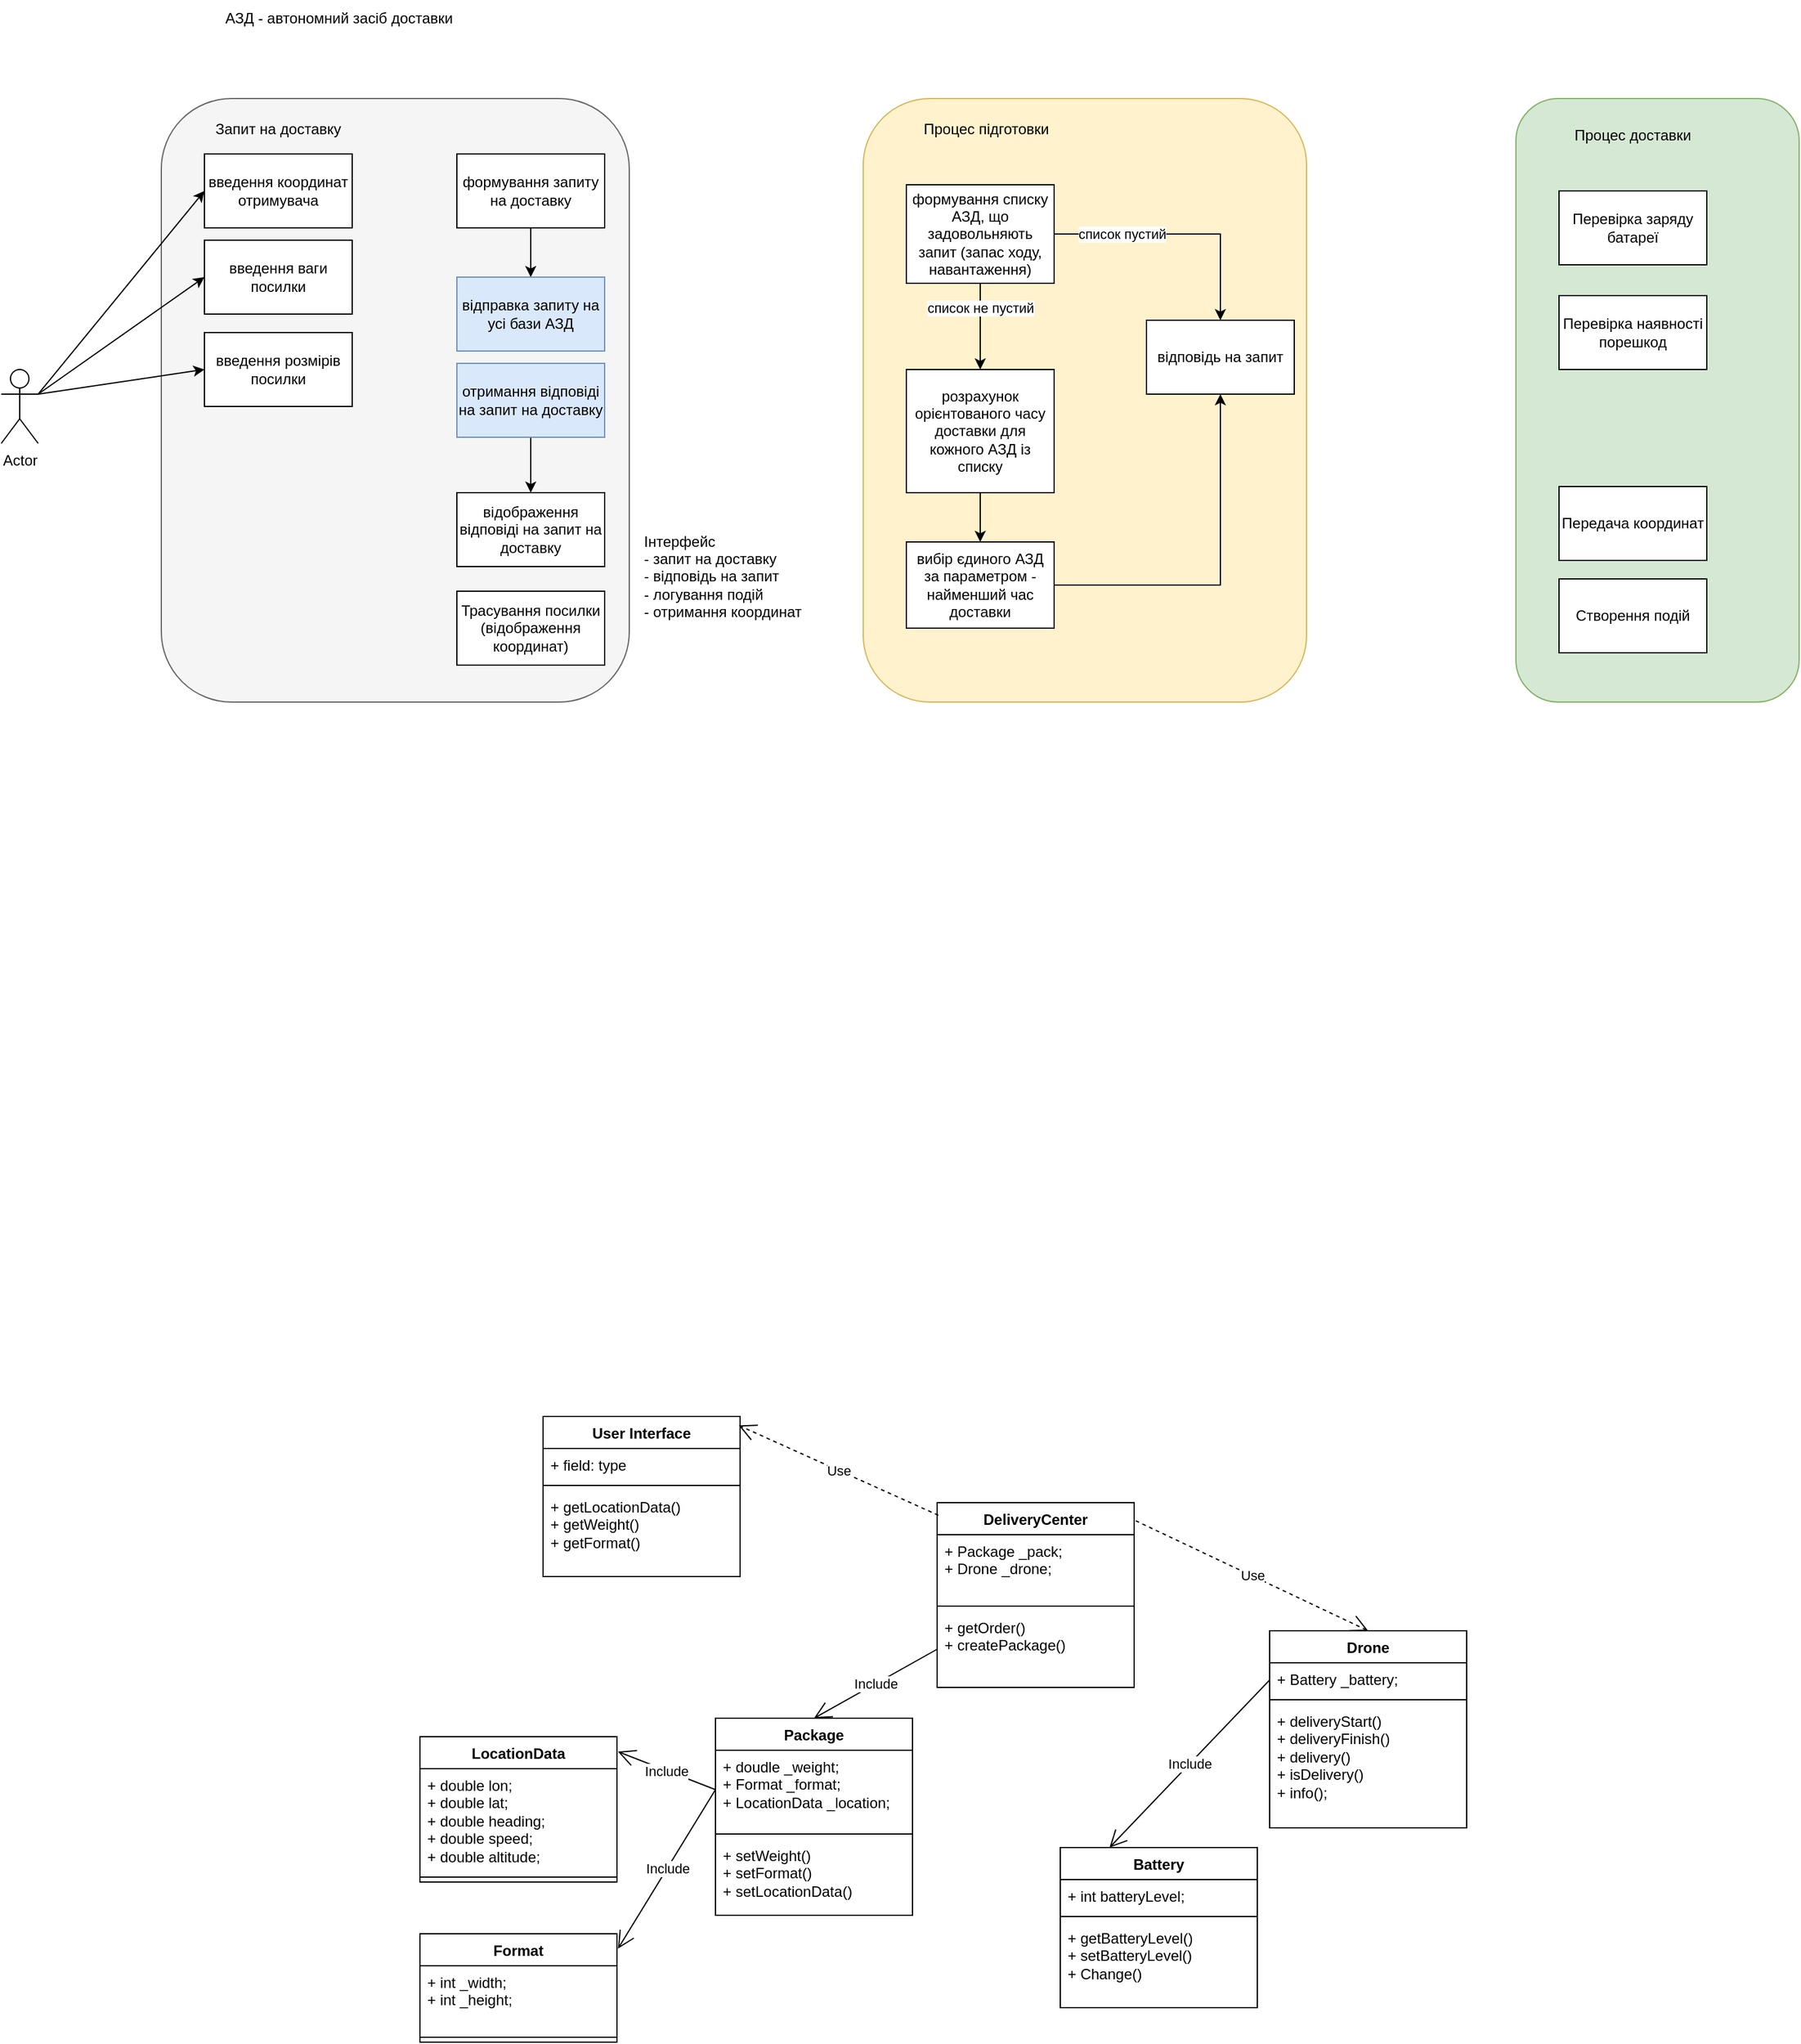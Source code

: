 <mxfile version="24.0.4" type="device">
  <diagram name="Page-1" id="dsL2FTwEJPHxh5IaD0IW">
    <mxGraphModel dx="1500" dy="887" grid="1" gridSize="10" guides="1" tooltips="1" connect="1" arrows="1" fold="1" page="1" pageScale="1" pageWidth="850" pageHeight="1100" math="0" shadow="0">
      <root>
        <mxCell id="0" />
        <mxCell id="1" parent="0" />
        <mxCell id="Gw3BAyurNsttADBD2uzQ-12" value="" style="rounded=1;whiteSpace=wrap;html=1;fillColor=#d5e8d4;strokeColor=#82b366;" parent="1" vertex="1">
          <mxGeometry x="1250" y="110" width="230" height="490" as="geometry" />
        </mxCell>
        <mxCell id="Gw3BAyurNsttADBD2uzQ-11" value="" style="rounded=1;whiteSpace=wrap;html=1;fillColor=#fff2cc;strokeColor=#d6b656;" parent="1" vertex="1">
          <mxGeometry x="720" y="110" width="360" height="490" as="geometry" />
        </mxCell>
        <mxCell id="Gw3BAyurNsttADBD2uzQ-10" value="" style="rounded=1;whiteSpace=wrap;html=1;fillColor=#f5f5f5;fontColor=#333333;strokeColor=#666666;" parent="1" vertex="1">
          <mxGeometry x="150" y="110" width="380" height="490" as="geometry" />
        </mxCell>
        <mxCell id="Gw3BAyurNsttADBD2uzQ-1" value="Actor" style="shape=umlActor;verticalLabelPosition=bottom;verticalAlign=top;html=1;outlineConnect=0;" parent="1" vertex="1">
          <mxGeometry x="20" y="330" width="30" height="60" as="geometry" />
        </mxCell>
        <mxCell id="Gw3BAyurNsttADBD2uzQ-3" value="введення координат отримувача" style="rounded=0;whiteSpace=wrap;html=1;" parent="1" vertex="1">
          <mxGeometry x="185" y="155" width="120" height="60" as="geometry" />
        </mxCell>
        <mxCell id="Gw3BAyurNsttADBD2uzQ-20" value="" style="edgeStyle=orthogonalEdgeStyle;rounded=0;orthogonalLoop=1;jettySize=auto;html=1;" parent="1" source="Gw3BAyurNsttADBD2uzQ-4" target="Gw3BAyurNsttADBD2uzQ-18" edge="1">
          <mxGeometry relative="1" as="geometry" />
        </mxCell>
        <mxCell id="Gw3BAyurNsttADBD2uzQ-4" value="розрахунок орієнтованого часу доставки для кожного АЗД із списку" style="rounded=0;whiteSpace=wrap;html=1;" parent="1" vertex="1">
          <mxGeometry x="755" y="330" width="120" height="100" as="geometry" />
        </mxCell>
        <mxCell id="Gw3BAyurNsttADBD2uzQ-5" value="введення ваги посилки" style="rounded=0;whiteSpace=wrap;html=1;" parent="1" vertex="1">
          <mxGeometry x="185" y="225" width="120" height="60" as="geometry" />
        </mxCell>
        <mxCell id="Gw3BAyurNsttADBD2uzQ-6" value="введення розмірів посилки" style="rounded=0;whiteSpace=wrap;html=1;" parent="1" vertex="1">
          <mxGeometry x="185" y="300" width="120" height="60" as="geometry" />
        </mxCell>
        <mxCell id="Gw3BAyurNsttADBD2uzQ-17" value="" style="edgeStyle=orthogonalEdgeStyle;rounded=0;orthogonalLoop=1;jettySize=auto;html=1;" parent="1" source="Gw3BAyurNsttADBD2uzQ-7" target="Gw3BAyurNsttADBD2uzQ-4" edge="1">
          <mxGeometry relative="1" as="geometry" />
        </mxCell>
        <mxCell id="Gw3BAyurNsttADBD2uzQ-26" value="список не пустий" style="edgeLabel;html=1;align=center;verticalAlign=middle;resizable=0;points=[];" parent="Gw3BAyurNsttADBD2uzQ-17" vertex="1" connectable="0">
          <mxGeometry x="-0.291" y="-3" relative="1" as="geometry">
            <mxPoint x="3" y="-5" as="offset" />
          </mxGeometry>
        </mxCell>
        <mxCell id="Gw3BAyurNsttADBD2uzQ-28" value="" style="edgeStyle=orthogonalEdgeStyle;rounded=0;orthogonalLoop=1;jettySize=auto;html=1;" parent="1" source="Gw3BAyurNsttADBD2uzQ-7" target="Gw3BAyurNsttADBD2uzQ-27" edge="1">
          <mxGeometry relative="1" as="geometry" />
        </mxCell>
        <mxCell id="Gw3BAyurNsttADBD2uzQ-29" value="список пустий" style="edgeLabel;html=1;align=center;verticalAlign=middle;resizable=0;points=[];" parent="Gw3BAyurNsttADBD2uzQ-28" vertex="1" connectable="0">
          <mxGeometry x="-0.136" y="-1" relative="1" as="geometry">
            <mxPoint x="-34" y="-1" as="offset" />
          </mxGeometry>
        </mxCell>
        <mxCell id="Gw3BAyurNsttADBD2uzQ-7" value="формування списку АЗД, що задовольняють запит (запас ходу, навантаження)" style="rounded=0;whiteSpace=wrap;html=1;" parent="1" vertex="1">
          <mxGeometry x="755" y="180" width="120" height="80" as="geometry" />
        </mxCell>
        <mxCell id="Gw3BAyurNsttADBD2uzQ-8" value="Перевірка заряду батареї" style="rounded=0;whiteSpace=wrap;html=1;" parent="1" vertex="1">
          <mxGeometry x="1285" y="185" width="120" height="60" as="geometry" />
        </mxCell>
        <mxCell id="Gw3BAyurNsttADBD2uzQ-13" value="Процес доставки" style="text;html=1;align=center;verticalAlign=middle;whiteSpace=wrap;rounded=0;" parent="1" vertex="1">
          <mxGeometry x="1270" y="125" width="150" height="30" as="geometry" />
        </mxCell>
        <mxCell id="Gw3BAyurNsttADBD2uzQ-14" value="Процес підготовки&lt;span style=&quot;color: rgba(0, 0, 0, 0); font-family: monospace; font-size: 0px; text-align: start; text-wrap: nowrap;&quot;&gt;%3CmxGraphModel%3E%3Croot%3E%3CmxCell%20id%3D%220%22%2F%3E%3CmxCell%20id%3D%221%22%20parent%3D%220%22%2F%3E%3CmxCell%20id%3D%222%22%20value%3D%22%D0%9F%D1%80%D0%BE%D1%86%D0%B5%D1%81%20%D0%B4%D0%BE%D1%81%D1%82%D0%B0%D0%B2%D0%BA%D0%B8%22%20style%3D%22text%3Bhtml%3D1%3Balign%3Dcenter%3BverticalAlign%3Dmiddle%3BwhiteSpace%3Dwrap%3Brounded%3D0%3B%22%20vertex%3D%221%22%20parent%3D%221%22%3E%3CmxGeometry%20x%3D%22680%22%20y%3D%22120%22%20width%3D%22150%22%20height%3D%2230%22%20as%3D%22geometry%22%2F%3E%3C%2FmxCell%3E%3C%2Froot%3E%3C%2FmxGraphModel%3E&lt;/span&gt;" style="text;html=1;align=center;verticalAlign=middle;whiteSpace=wrap;rounded=0;" parent="1" vertex="1">
          <mxGeometry x="745" y="120" width="150" height="30" as="geometry" />
        </mxCell>
        <mxCell id="Gw3BAyurNsttADBD2uzQ-15" value="Запит на доставку" style="text;html=1;align=center;verticalAlign=middle;whiteSpace=wrap;rounded=0;" parent="1" vertex="1">
          <mxGeometry x="170" y="120" width="150" height="30" as="geometry" />
        </mxCell>
        <mxCell id="Gw3BAyurNsttADBD2uzQ-30" style="edgeStyle=orthogonalEdgeStyle;rounded=0;orthogonalLoop=1;jettySize=auto;html=1;" parent="1" source="Gw3BAyurNsttADBD2uzQ-18" target="Gw3BAyurNsttADBD2uzQ-27" edge="1">
          <mxGeometry relative="1" as="geometry" />
        </mxCell>
        <mxCell id="Gw3BAyurNsttADBD2uzQ-18" value="вибір єдиного АЗД за параметром - найменший час доставки" style="rounded=0;whiteSpace=wrap;html=1;" parent="1" vertex="1">
          <mxGeometry x="755" y="470" width="120" height="70" as="geometry" />
        </mxCell>
        <mxCell id="Gw3BAyurNsttADBD2uzQ-19" value="АЗД - автономний засіб доставки" style="text;html=1;align=left;verticalAlign=middle;whiteSpace=wrap;rounded=0;" parent="1" vertex="1">
          <mxGeometry x="200" y="30" width="430" height="30" as="geometry" />
        </mxCell>
        <mxCell id="Gw3BAyurNsttADBD2uzQ-21" value="" style="endArrow=classic;html=1;rounded=0;exitX=1;exitY=0.333;exitDx=0;exitDy=0;exitPerimeter=0;entryX=0;entryY=0.5;entryDx=0;entryDy=0;" parent="1" source="Gw3BAyurNsttADBD2uzQ-1" target="Gw3BAyurNsttADBD2uzQ-3" edge="1">
          <mxGeometry width="50" height="50" relative="1" as="geometry">
            <mxPoint x="40" y="220" as="sourcePoint" />
            <mxPoint x="90" y="170" as="targetPoint" />
          </mxGeometry>
        </mxCell>
        <mxCell id="Gw3BAyurNsttADBD2uzQ-22" value="" style="endArrow=classic;html=1;rounded=0;exitX=1;exitY=0.333;exitDx=0;exitDy=0;exitPerimeter=0;entryX=0;entryY=0.5;entryDx=0;entryDy=0;" parent="1" source="Gw3BAyurNsttADBD2uzQ-1" target="Gw3BAyurNsttADBD2uzQ-5" edge="1">
          <mxGeometry width="50" height="50" relative="1" as="geometry">
            <mxPoint x="110" y="330" as="sourcePoint" />
            <mxPoint x="195" y="220" as="targetPoint" />
          </mxGeometry>
        </mxCell>
        <mxCell id="Gw3BAyurNsttADBD2uzQ-23" value="" style="endArrow=classic;html=1;rounded=0;entryX=0;entryY=0.5;entryDx=0;entryDy=0;exitX=1;exitY=0.333;exitDx=0;exitDy=0;exitPerimeter=0;" parent="1" source="Gw3BAyurNsttADBD2uzQ-1" target="Gw3BAyurNsttADBD2uzQ-6" edge="1">
          <mxGeometry width="50" height="50" relative="1" as="geometry">
            <mxPoint x="100" y="320" as="sourcePoint" />
            <mxPoint x="195" y="310" as="targetPoint" />
          </mxGeometry>
        </mxCell>
        <mxCell id="Gw3BAyurNsttADBD2uzQ-27" value="відповідь на запит" style="rounded=0;whiteSpace=wrap;html=1;" parent="1" vertex="1">
          <mxGeometry x="950" y="290" width="120" height="60" as="geometry" />
        </mxCell>
        <mxCell id="Gw3BAyurNsttADBD2uzQ-37" value="" style="edgeStyle=orthogonalEdgeStyle;rounded=0;orthogonalLoop=1;jettySize=auto;html=1;" parent="1" source="Gw3BAyurNsttADBD2uzQ-31" target="Gw3BAyurNsttADBD2uzQ-35" edge="1">
          <mxGeometry relative="1" as="geometry" />
        </mxCell>
        <mxCell id="Gw3BAyurNsttADBD2uzQ-31" value="отримання відповіді на запит на доставку" style="rounded=0;whiteSpace=wrap;html=1;fillColor=#dae8fc;strokeColor=#6c8ebf;" parent="1" vertex="1">
          <mxGeometry x="390" y="325" width="120" height="60" as="geometry" />
        </mxCell>
        <mxCell id="Gw3BAyurNsttADBD2uzQ-34" value="" style="edgeStyle=orthogonalEdgeStyle;rounded=0;orthogonalLoop=1;jettySize=auto;html=1;" parent="1" source="Gw3BAyurNsttADBD2uzQ-32" target="Gw3BAyurNsttADBD2uzQ-33" edge="1">
          <mxGeometry relative="1" as="geometry" />
        </mxCell>
        <mxCell id="Gw3BAyurNsttADBD2uzQ-32" value="формування запиту на доставку" style="rounded=0;whiteSpace=wrap;html=1;" parent="1" vertex="1">
          <mxGeometry x="390" y="155" width="120" height="60" as="geometry" />
        </mxCell>
        <mxCell id="Gw3BAyurNsttADBD2uzQ-33" value="відправка запиту на усі бази АЗД" style="rounded=0;whiteSpace=wrap;html=1;fillColor=#dae8fc;strokeColor=#6c8ebf;" parent="1" vertex="1">
          <mxGeometry x="390" y="255" width="120" height="60" as="geometry" />
        </mxCell>
        <mxCell id="Gw3BAyurNsttADBD2uzQ-35" value="відображення відповіді на запит на доставку" style="rounded=0;whiteSpace=wrap;html=1;" parent="1" vertex="1">
          <mxGeometry x="390" y="430" width="120" height="60" as="geometry" />
        </mxCell>
        <mxCell id="BIXWM4H7OKCVoOfD7rIw-1" value="Перевірка наявності порешкод" style="rounded=0;whiteSpace=wrap;html=1;" parent="1" vertex="1">
          <mxGeometry x="1285" y="270" width="120" height="60" as="geometry" />
        </mxCell>
        <mxCell id="BIXWM4H7OKCVoOfD7rIw-3" value="Створення подій" style="rounded=0;whiteSpace=wrap;html=1;" parent="1" vertex="1">
          <mxGeometry x="1285" y="500" width="120" height="60" as="geometry" />
        </mxCell>
        <mxCell id="BIXWM4H7OKCVoOfD7rIw-4" value="Трасування посилки&lt;br&gt;(відображення координат)" style="rounded=0;whiteSpace=wrap;html=1;" parent="1" vertex="1">
          <mxGeometry x="390" y="510" width="120" height="60" as="geometry" />
        </mxCell>
        <mxCell id="BIXWM4H7OKCVoOfD7rIw-5" value="Інтерфейс&lt;div&gt;- запит на доставку&lt;br&gt;- відповідь на запит&lt;/div&gt;&lt;div&gt;- логування подій&lt;/div&gt;&lt;div&gt;- отримання координат&lt;/div&gt;" style="text;html=1;align=left;verticalAlign=middle;whiteSpace=wrap;rounded=0;" parent="1" vertex="1">
          <mxGeometry x="540" y="445" width="130" height="105" as="geometry" />
        </mxCell>
        <mxCell id="BIXWM4H7OKCVoOfD7rIw-7" value="Передача координат" style="rounded=0;whiteSpace=wrap;html=1;" parent="1" vertex="1">
          <mxGeometry x="1285" y="425" width="120" height="60" as="geometry" />
        </mxCell>
        <mxCell id="AN8DVIx-eYCi25R4mUIa-5" value="User Interface" style="swimlane;fontStyle=1;align=center;verticalAlign=top;childLayout=stackLayout;horizontal=1;startSize=26;horizontalStack=0;resizeParent=1;resizeParentMax=0;resizeLast=0;collapsible=1;marginBottom=0;whiteSpace=wrap;html=1;" parent="1" vertex="1">
          <mxGeometry x="460" y="1180" width="160" height="130" as="geometry" />
        </mxCell>
        <mxCell id="AN8DVIx-eYCi25R4mUIa-6" value="+ field: type" style="text;strokeColor=none;fillColor=none;align=left;verticalAlign=top;spacingLeft=4;spacingRight=4;overflow=hidden;rotatable=0;points=[[0,0.5],[1,0.5]];portConstraint=eastwest;whiteSpace=wrap;html=1;" parent="AN8DVIx-eYCi25R4mUIa-5" vertex="1">
          <mxGeometry y="26" width="160" height="26" as="geometry" />
        </mxCell>
        <mxCell id="AN8DVIx-eYCi25R4mUIa-7" value="" style="line;strokeWidth=1;fillColor=none;align=left;verticalAlign=middle;spacingTop=-1;spacingLeft=3;spacingRight=3;rotatable=0;labelPosition=right;points=[];portConstraint=eastwest;strokeColor=inherit;" parent="AN8DVIx-eYCi25R4mUIa-5" vertex="1">
          <mxGeometry y="52" width="160" height="8" as="geometry" />
        </mxCell>
        <mxCell id="AN8DVIx-eYCi25R4mUIa-8" value="+ getLocationData()&lt;div&gt;+ getWeight()&lt;br&gt;+ getFormat()&lt;br&gt;&lt;div&gt;&lt;br&gt;&lt;/div&gt;&lt;/div&gt;" style="text;strokeColor=none;fillColor=none;align=left;verticalAlign=top;spacingLeft=4;spacingRight=4;overflow=hidden;rotatable=0;points=[[0,0.5],[1,0.5]];portConstraint=eastwest;whiteSpace=wrap;html=1;" parent="AN8DVIx-eYCi25R4mUIa-5" vertex="1">
          <mxGeometry y="60" width="160" height="70" as="geometry" />
        </mxCell>
        <mxCell id="AN8DVIx-eYCi25R4mUIa-9" value="DeliveryCenter" style="swimlane;fontStyle=1;align=center;verticalAlign=top;childLayout=stackLayout;horizontal=1;startSize=26;horizontalStack=0;resizeParent=1;resizeParentMax=0;resizeLast=0;collapsible=1;marginBottom=0;whiteSpace=wrap;html=1;" parent="1" vertex="1">
          <mxGeometry x="780" y="1250" width="160" height="150" as="geometry" />
        </mxCell>
        <mxCell id="AN8DVIx-eYCi25R4mUIa-10" value="+ Package _pack;&lt;br&gt;+ Drone _drone;" style="text;strokeColor=none;fillColor=none;align=left;verticalAlign=top;spacingLeft=4;spacingRight=4;overflow=hidden;rotatable=0;points=[[0,0.5],[1,0.5]];portConstraint=eastwest;whiteSpace=wrap;html=1;" parent="AN8DVIx-eYCi25R4mUIa-9" vertex="1">
          <mxGeometry y="26" width="160" height="54" as="geometry" />
        </mxCell>
        <mxCell id="AN8DVIx-eYCi25R4mUIa-11" value="" style="line;strokeWidth=1;fillColor=none;align=left;verticalAlign=middle;spacingTop=-1;spacingLeft=3;spacingRight=3;rotatable=0;labelPosition=right;points=[];portConstraint=eastwest;strokeColor=inherit;" parent="AN8DVIx-eYCi25R4mUIa-9" vertex="1">
          <mxGeometry y="80" width="160" height="8" as="geometry" />
        </mxCell>
        <mxCell id="AN8DVIx-eYCi25R4mUIa-12" value="+ getOrder()&lt;br&gt;+ createPackage()" style="text;strokeColor=none;fillColor=none;align=left;verticalAlign=top;spacingLeft=4;spacingRight=4;overflow=hidden;rotatable=0;points=[[0,0.5],[1,0.5]];portConstraint=eastwest;whiteSpace=wrap;html=1;" parent="AN8DVIx-eYCi25R4mUIa-9" vertex="1">
          <mxGeometry y="88" width="160" height="62" as="geometry" />
        </mxCell>
        <mxCell id="AN8DVIx-eYCi25R4mUIa-17" value="Package" style="swimlane;fontStyle=1;align=center;verticalAlign=top;childLayout=stackLayout;horizontal=1;startSize=26;horizontalStack=0;resizeParent=1;resizeParentMax=0;resizeLast=0;collapsible=1;marginBottom=0;whiteSpace=wrap;html=1;" parent="1" vertex="1">
          <mxGeometry x="600" y="1425" width="160" height="160" as="geometry" />
        </mxCell>
        <mxCell id="AN8DVIx-eYCi25R4mUIa-18" value="+ doudle _weight;&lt;br&gt;+ Format _format;&lt;div&gt;+ LocationData _location;&lt;/div&gt;" style="text;strokeColor=none;fillColor=none;align=left;verticalAlign=top;spacingLeft=4;spacingRight=4;overflow=hidden;rotatable=0;points=[[0,0.5],[1,0.5]];portConstraint=eastwest;whiteSpace=wrap;html=1;" parent="AN8DVIx-eYCi25R4mUIa-17" vertex="1">
          <mxGeometry y="26" width="160" height="64" as="geometry" />
        </mxCell>
        <mxCell id="AN8DVIx-eYCi25R4mUIa-19" value="" style="line;strokeWidth=1;fillColor=none;align=left;verticalAlign=middle;spacingTop=-1;spacingLeft=3;spacingRight=3;rotatable=0;labelPosition=right;points=[];portConstraint=eastwest;strokeColor=inherit;" parent="AN8DVIx-eYCi25R4mUIa-17" vertex="1">
          <mxGeometry y="90" width="160" height="8" as="geometry" />
        </mxCell>
        <mxCell id="AN8DVIx-eYCi25R4mUIa-20" value="+ setWeight()&lt;div&gt;+ setFormat()&lt;br&gt;+ setLocationData()&lt;/div&gt;" style="text;strokeColor=none;fillColor=none;align=left;verticalAlign=top;spacingLeft=4;spacingRight=4;overflow=hidden;rotatable=0;points=[[0,0.5],[1,0.5]];portConstraint=eastwest;whiteSpace=wrap;html=1;" parent="AN8DVIx-eYCi25R4mUIa-17" vertex="1">
          <mxGeometry y="98" width="160" height="62" as="geometry" />
        </mxCell>
        <mxCell id="AN8DVIx-eYCi25R4mUIa-21" value="Include" style="endArrow=open;endSize=12;html=1;rounded=0;exitX=0;exitY=0.5;exitDx=0;exitDy=0;entryX=0.5;entryY=0;entryDx=0;entryDy=0;" parent="1" source="AN8DVIx-eYCi25R4mUIa-12" target="AN8DVIx-eYCi25R4mUIa-17" edge="1">
          <mxGeometry width="160" relative="1" as="geometry">
            <mxPoint x="870" y="1270" as="sourcePoint" />
            <mxPoint x="1030" y="1270" as="targetPoint" />
          </mxGeometry>
        </mxCell>
        <mxCell id="AN8DVIx-eYCi25R4mUIa-23" value="Use" style="endArrow=open;endSize=12;dashed=1;html=1;rounded=0;entryX=0.993;entryY=0.056;entryDx=0;entryDy=0;entryPerimeter=0;exitX=0.006;exitY=0.068;exitDx=0;exitDy=0;exitPerimeter=0;" parent="1" source="AN8DVIx-eYCi25R4mUIa-9" target="AN8DVIx-eYCi25R4mUIa-5" edge="1">
          <mxGeometry width="160" relative="1" as="geometry">
            <mxPoint x="720" y="1310" as="sourcePoint" />
            <mxPoint x="1030" y="1300" as="targetPoint" />
          </mxGeometry>
        </mxCell>
        <mxCell id="AN8DVIx-eYCi25R4mUIa-24" value="LocationData" style="swimlane;fontStyle=1;align=center;verticalAlign=top;childLayout=stackLayout;horizontal=1;startSize=26;horizontalStack=0;resizeParent=1;resizeParentMax=0;resizeLast=0;collapsible=1;marginBottom=0;whiteSpace=wrap;html=1;" parent="1" vertex="1">
          <mxGeometry x="360" y="1440" width="160" height="118" as="geometry" />
        </mxCell>
        <mxCell id="AN8DVIx-eYCi25R4mUIa-25" value="+ double lon;&lt;div&gt;+ double lat;&lt;br&gt;+ double heading;&lt;br&gt;+ double speed;&lt;/div&gt;&lt;div&gt;+ double altitude;&lt;/div&gt;" style="text;strokeColor=none;fillColor=none;align=left;verticalAlign=top;spacingLeft=4;spacingRight=4;overflow=hidden;rotatable=0;points=[[0,0.5],[1,0.5]];portConstraint=eastwest;whiteSpace=wrap;html=1;" parent="AN8DVIx-eYCi25R4mUIa-24" vertex="1">
          <mxGeometry y="26" width="160" height="84" as="geometry" />
        </mxCell>
        <mxCell id="AN8DVIx-eYCi25R4mUIa-26" value="" style="line;strokeWidth=1;fillColor=none;align=left;verticalAlign=middle;spacingTop=-1;spacingLeft=3;spacingRight=3;rotatable=0;labelPosition=right;points=[];portConstraint=eastwest;strokeColor=inherit;" parent="AN8DVIx-eYCi25R4mUIa-24" vertex="1">
          <mxGeometry y="110" width="160" height="8" as="geometry" />
        </mxCell>
        <mxCell id="AN8DVIx-eYCi25R4mUIa-28" value="Format" style="swimlane;fontStyle=1;align=center;verticalAlign=top;childLayout=stackLayout;horizontal=1;startSize=26;horizontalStack=0;resizeParent=1;resizeParentMax=0;resizeLast=0;collapsible=1;marginBottom=0;whiteSpace=wrap;html=1;" parent="1" vertex="1">
          <mxGeometry x="360" y="1600" width="160" height="88" as="geometry" />
        </mxCell>
        <mxCell id="AN8DVIx-eYCi25R4mUIa-29" value="+ int _width;&lt;div&gt;+ int _height;&lt;/div&gt;" style="text;strokeColor=none;fillColor=none;align=left;verticalAlign=top;spacingLeft=4;spacingRight=4;overflow=hidden;rotatable=0;points=[[0,0.5],[1,0.5]];portConstraint=eastwest;whiteSpace=wrap;html=1;" parent="AN8DVIx-eYCi25R4mUIa-28" vertex="1">
          <mxGeometry y="26" width="160" height="54" as="geometry" />
        </mxCell>
        <mxCell id="AN8DVIx-eYCi25R4mUIa-30" value="" style="line;strokeWidth=1;fillColor=none;align=left;verticalAlign=middle;spacingTop=-1;spacingLeft=3;spacingRight=3;rotatable=0;labelPosition=right;points=[];portConstraint=eastwest;strokeColor=inherit;" parent="AN8DVIx-eYCi25R4mUIa-28" vertex="1">
          <mxGeometry y="80" width="160" height="8" as="geometry" />
        </mxCell>
        <mxCell id="AN8DVIx-eYCi25R4mUIa-32" value="Include" style="endArrow=open;endSize=12;html=1;rounded=0;exitX=0;exitY=0.5;exitDx=0;exitDy=0;entryX=1.005;entryY=0.138;entryDx=0;entryDy=0;entryPerimeter=0;" parent="1" source="AN8DVIx-eYCi25R4mUIa-18" target="AN8DVIx-eYCi25R4mUIa-28" edge="1">
          <mxGeometry width="160" relative="1" as="geometry">
            <mxPoint x="790" y="1379" as="sourcePoint" />
            <mxPoint x="735" y="1530" as="targetPoint" />
          </mxGeometry>
        </mxCell>
        <mxCell id="AN8DVIx-eYCi25R4mUIa-33" value="Include" style="endArrow=open;endSize=12;html=1;rounded=0;entryX=1.005;entryY=0.103;entryDx=0;entryDy=0;entryPerimeter=0;exitX=0;exitY=0.5;exitDx=0;exitDy=0;" parent="1" source="AN8DVIx-eYCi25R4mUIa-18" target="AN8DVIx-eYCi25R4mUIa-24" edge="1">
          <mxGeometry width="160" relative="1" as="geometry">
            <mxPoint x="650" y="1580" as="sourcePoint" />
            <mxPoint x="531" y="1622" as="targetPoint" />
          </mxGeometry>
        </mxCell>
        <mxCell id="AN8DVIx-eYCi25R4mUIa-34" value="Drone" style="swimlane;fontStyle=1;align=center;verticalAlign=top;childLayout=stackLayout;horizontal=1;startSize=26;horizontalStack=0;resizeParent=1;resizeParentMax=0;resizeLast=0;collapsible=1;marginBottom=0;whiteSpace=wrap;html=1;" parent="1" vertex="1">
          <mxGeometry x="1050" y="1354" width="160" height="160" as="geometry" />
        </mxCell>
        <mxCell id="AN8DVIx-eYCi25R4mUIa-35" value="+ Battery _battery;" style="text;strokeColor=none;fillColor=none;align=left;verticalAlign=top;spacingLeft=4;spacingRight=4;overflow=hidden;rotatable=0;points=[[0,0.5],[1,0.5]];portConstraint=eastwest;whiteSpace=wrap;html=1;" parent="AN8DVIx-eYCi25R4mUIa-34" vertex="1">
          <mxGeometry y="26" width="160" height="26" as="geometry" />
        </mxCell>
        <mxCell id="AN8DVIx-eYCi25R4mUIa-36" value="" style="line;strokeWidth=1;fillColor=none;align=left;verticalAlign=middle;spacingTop=-1;spacingLeft=3;spacingRight=3;rotatable=0;labelPosition=right;points=[];portConstraint=eastwest;strokeColor=inherit;" parent="AN8DVIx-eYCi25R4mUIa-34" vertex="1">
          <mxGeometry y="52" width="160" height="8" as="geometry" />
        </mxCell>
        <mxCell id="AN8DVIx-eYCi25R4mUIa-37" value="+ deliveryStart()&lt;br&gt;+ deliveryFinish()&lt;div&gt;+ delivery()&lt;br&gt;+ isDelivery()&lt;/div&gt;&lt;div&gt;+ info();&lt;/div&gt;" style="text;strokeColor=none;fillColor=none;align=left;verticalAlign=top;spacingLeft=4;spacingRight=4;overflow=hidden;rotatable=0;points=[[0,0.5],[1,0.5]];portConstraint=eastwest;whiteSpace=wrap;html=1;" parent="AN8DVIx-eYCi25R4mUIa-34" vertex="1">
          <mxGeometry y="60" width="160" height="100" as="geometry" />
        </mxCell>
        <mxCell id="AN8DVIx-eYCi25R4mUIa-38" value="Battery&lt;div&gt;&lt;br&gt;&lt;/div&gt;" style="swimlane;fontStyle=1;align=center;verticalAlign=top;childLayout=stackLayout;horizontal=1;startSize=26;horizontalStack=0;resizeParent=1;resizeParentMax=0;resizeLast=0;collapsible=1;marginBottom=0;whiteSpace=wrap;html=1;" parent="1" vertex="1">
          <mxGeometry x="880" y="1530" width="160" height="130" as="geometry" />
        </mxCell>
        <mxCell id="AN8DVIx-eYCi25R4mUIa-39" value="+ int batteryLevel;" style="text;strokeColor=none;fillColor=none;align=left;verticalAlign=top;spacingLeft=4;spacingRight=4;overflow=hidden;rotatable=0;points=[[0,0.5],[1,0.5]];portConstraint=eastwest;whiteSpace=wrap;html=1;" parent="AN8DVIx-eYCi25R4mUIa-38" vertex="1">
          <mxGeometry y="26" width="160" height="26" as="geometry" />
        </mxCell>
        <mxCell id="AN8DVIx-eYCi25R4mUIa-40" value="" style="line;strokeWidth=1;fillColor=none;align=left;verticalAlign=middle;spacingTop=-1;spacingLeft=3;spacingRight=3;rotatable=0;labelPosition=right;points=[];portConstraint=eastwest;strokeColor=inherit;" parent="AN8DVIx-eYCi25R4mUIa-38" vertex="1">
          <mxGeometry y="52" width="160" height="8" as="geometry" />
        </mxCell>
        <mxCell id="AN8DVIx-eYCi25R4mUIa-41" value="+ getBatteryLevel()&lt;div&gt;+ setBatteryLevel()&lt;br&gt;&lt;/div&gt;&lt;div&gt;+ Change()&lt;br&gt;&lt;/div&gt;" style="text;strokeColor=none;fillColor=none;align=left;verticalAlign=top;spacingLeft=4;spacingRight=4;overflow=hidden;rotatable=0;points=[[0,0.5],[1,0.5]];portConstraint=eastwest;whiteSpace=wrap;html=1;" parent="AN8DVIx-eYCi25R4mUIa-38" vertex="1">
          <mxGeometry y="60" width="160" height="70" as="geometry" />
        </mxCell>
        <mxCell id="AN8DVIx-eYCi25R4mUIa-42" value="Include" style="endArrow=open;endSize=12;html=1;rounded=0;exitX=0;exitY=0.25;exitDx=0;exitDy=0;entryX=0.25;entryY=0;entryDx=0;entryDy=0;" parent="1" source="AN8DVIx-eYCi25R4mUIa-34" target="AN8DVIx-eYCi25R4mUIa-38" edge="1">
          <mxGeometry width="160" relative="1" as="geometry">
            <mxPoint x="1165" y="1627" as="sourcePoint" />
            <mxPoint x="1041" y="1661" as="targetPoint" />
          </mxGeometry>
        </mxCell>
        <mxCell id="AN8DVIx-eYCi25R4mUIa-43" value="Use" style="endArrow=open;endSize=12;dashed=1;html=1;rounded=0;entryX=0.5;entryY=0;entryDx=0;entryDy=0;exitX=1.008;exitY=0.098;exitDx=0;exitDy=0;exitPerimeter=0;" parent="1" source="AN8DVIx-eYCi25R4mUIa-9" target="AN8DVIx-eYCi25R4mUIa-34" edge="1">
          <mxGeometry width="160" relative="1" as="geometry">
            <mxPoint x="791" y="1270" as="sourcePoint" />
            <mxPoint x="629" y="1197" as="targetPoint" />
          </mxGeometry>
        </mxCell>
      </root>
    </mxGraphModel>
  </diagram>
</mxfile>
